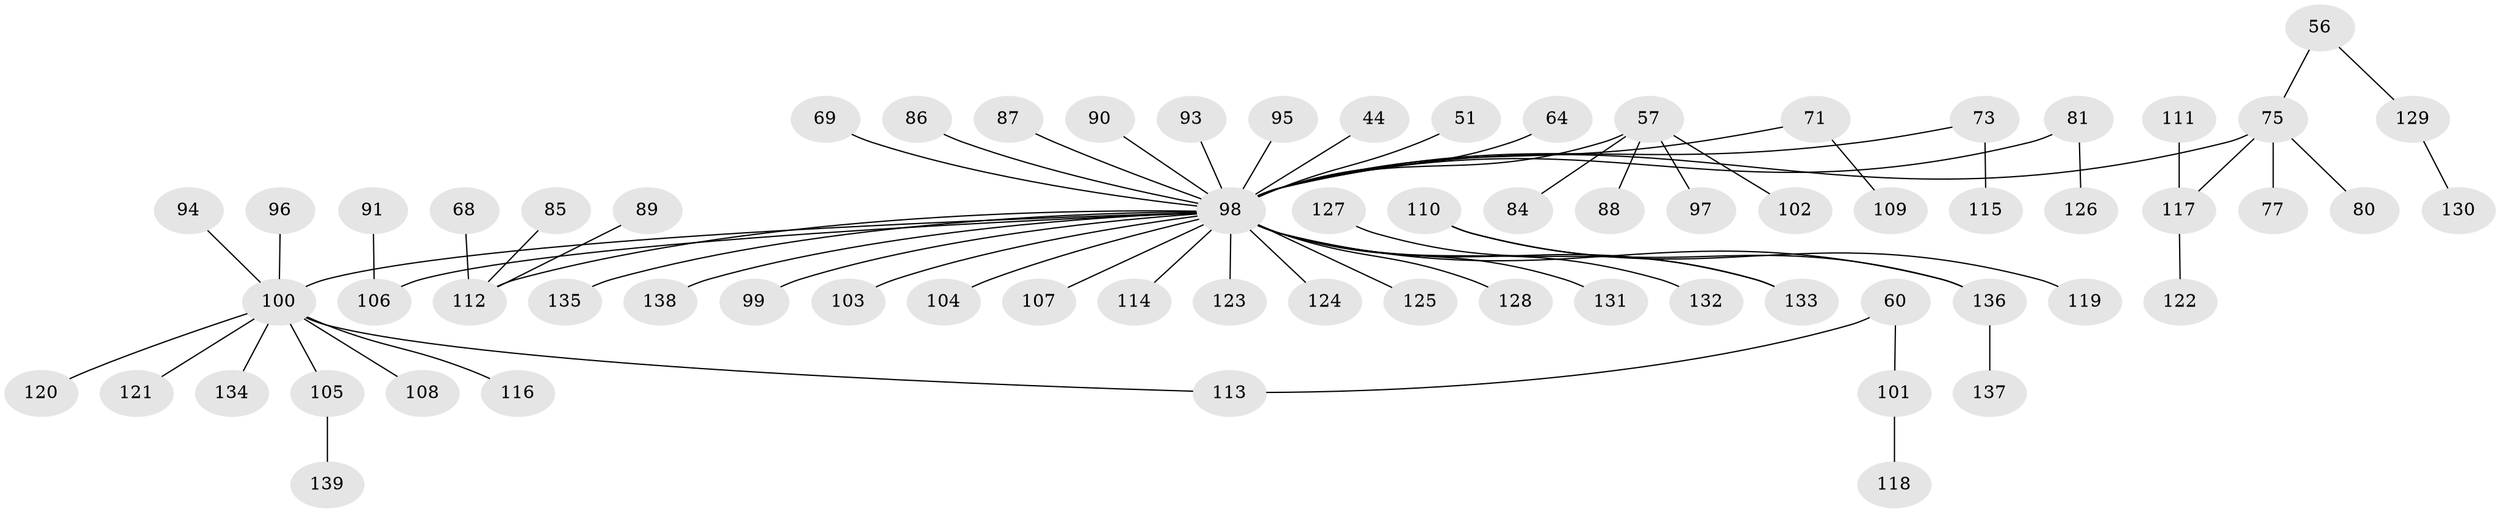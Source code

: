 // original degree distribution, {6: 0.007194244604316547, 5: 0.04316546762589928, 4: 0.04316546762589928, 3: 0.1510791366906475, 7: 0.014388489208633094, 8: 0.007194244604316547, 1: 0.5251798561151079, 2: 0.20863309352517986}
// Generated by graph-tools (version 1.1) at 2025/53/03/09/25 04:53:10]
// undirected, 69 vertices, 68 edges
graph export_dot {
graph [start="1"]
  node [color=gray90,style=filled];
  44;
  51;
  56;
  57 [super="+54+5"];
  60;
  64;
  68;
  69;
  71;
  73 [super="+48"];
  75 [super="+40+53"];
  77;
  80;
  81;
  84;
  85;
  86;
  87;
  88;
  89;
  90;
  91;
  93;
  94;
  95;
  96;
  97;
  98 [super="+9+1+8+16+26+14+17+36+65+27+39+45+61+46+70+72+50+92+19+76+58+34"];
  99;
  100 [super="+83+78+79+82"];
  101;
  102;
  103;
  104;
  105;
  106 [super="+31"];
  107;
  108;
  109;
  110;
  111;
  112 [super="+66+67+41"];
  113 [super="+23"];
  114;
  115;
  116;
  117 [super="+63"];
  118;
  119;
  120;
  121;
  122;
  123;
  124;
  125;
  126;
  127;
  128;
  129;
  130;
  131;
  132;
  133 [super="+43"];
  134;
  135;
  136 [super="+62"];
  137;
  138;
  139;
  44 -- 98;
  51 -- 98;
  56 -- 129;
  56 -- 75;
  57 -- 88;
  57 -- 97;
  57 -- 98;
  57 -- 84;
  57 -- 102;
  60 -- 101;
  60 -- 113;
  64 -- 98;
  68 -- 112;
  69 -- 98;
  71 -- 109;
  71 -- 98;
  73 -- 98;
  73 -- 115;
  75 -- 77;
  75 -- 80;
  75 -- 98;
  75 -- 117;
  81 -- 126;
  81 -- 98;
  85 -- 112;
  86 -- 98;
  87 -- 98;
  89 -- 112;
  90 -- 98;
  91 -- 106;
  93 -- 98;
  94 -- 100;
  95 -- 98;
  96 -- 100;
  98 -- 128;
  98 -- 123;
  98 -- 104;
  98 -- 106;
  98 -- 99;
  98 -- 103;
  98 -- 125;
  98 -- 132;
  98 -- 133;
  98 -- 135;
  98 -- 114;
  98 -- 136;
  98 -- 112;
  98 -- 124;
  98 -- 138;
  98 -- 107;
  98 -- 100;
  98 -- 131;
  100 -- 121;
  100 -- 134;
  100 -- 105;
  100 -- 108;
  100 -- 113;
  100 -- 116;
  100 -- 120;
  101 -- 118;
  105 -- 139;
  110 -- 119;
  110 -- 136;
  111 -- 117;
  117 -- 122;
  127 -- 133;
  129 -- 130;
  136 -- 137;
}
